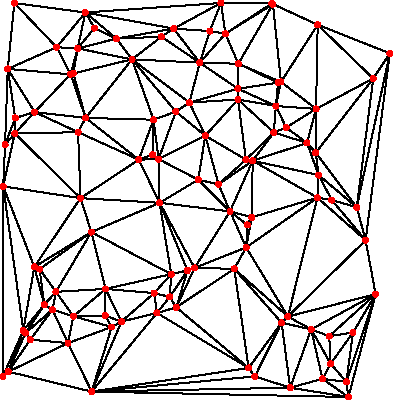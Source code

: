 size(200);
int np=100;
pair[] points;

real r() {return 1.2*(rand()/randMax*2-1);}

for(int i=0; i < np; ++i)
  points.push((r(),r()));

int[][] trn=triangulate(points);

for(int i=0; i < trn.length; ++i) {
  draw(points[trn[i][0]]--points[trn[i][1]]);
  draw(points[trn[i][1]]--points[trn[i][2]]);
  draw(points[trn[i][2]]--points[trn[i][0]]);
}

for(int i=0; i < np; ++i)
  dot(points[i],red);
